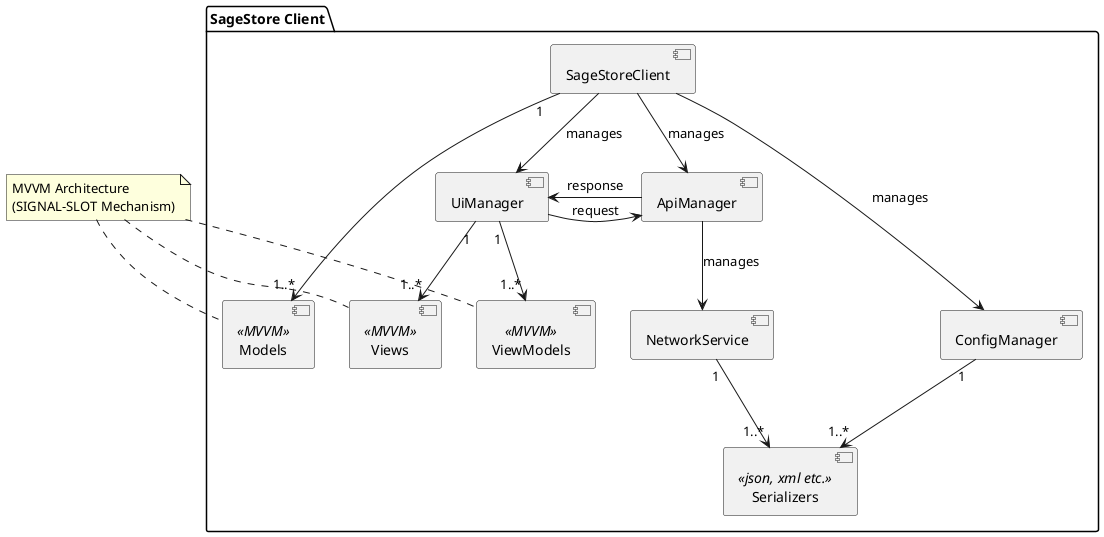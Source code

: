 @startuml
skinparam componentStyle uml2

package "SageStore Client" {
    [SageStoreClient] as SSC
    [UiManager] as UIM
    [ApiManager] as AC
    [NetworkService] as NS
    [ConfigManager] as CM
    [Models] <<MVVM>> as M
    [ViewModels] <<MVVM>> as VM
    [Views] <<MVVM>> as V
    [Serializers] <<json, xml etc.>>

    SSC -down-> UIM : manages
    SSC -down-> AC : manages
    SSC -down-> CM : manages
    SSC -down-> M  : "1"   "1..*"

    AC -down-> NS : manages
    AC <- UIM : request
    AC -> UIM : response

    UIM -down-> V : "1"   "1..*"
    UIM -down-> VM : "1"   "1..*"

    NS -down-> [Serializers] : "1"   "1..*" 

    CM -down-> [Serializers] : "1"   "1..*"
    CM -[hidden]right-> NS : <<diagram alignment>>

    M -[hidden]left-> VM
    VM -[hidden]right-> V 
    V -[hidden]left-> M
}

note "MVVM Architecture\n(SIGNAL-SLOT Mechanism)" as MVVMNote
MVVMNote .. M
MVVMNote .. VM
MVVMNote .. V
MVVMNote -[hidden]down- M

@enduml
